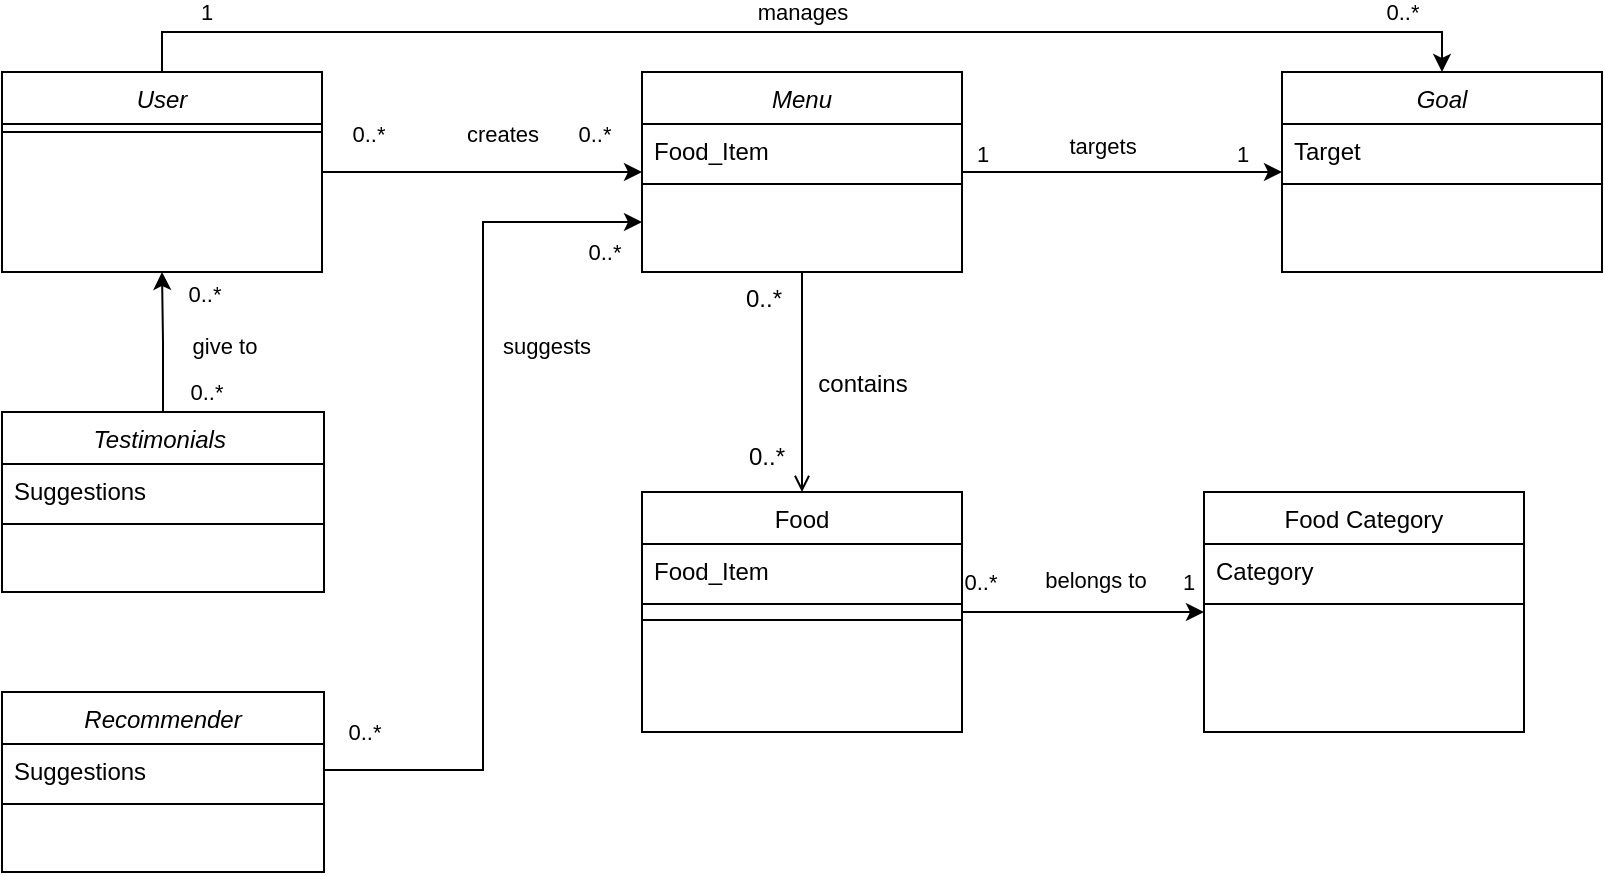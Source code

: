 <mxfile version="21.8.2" type="github">
  <diagram id="C5RBs43oDa-KdzZeNtuy" name="Page-1">
    <mxGraphModel dx="1050" dy="534" grid="1" gridSize="10" guides="1" tooltips="1" connect="1" arrows="1" fold="1" page="1" pageScale="1" pageWidth="827" pageHeight="1169" math="0" shadow="0">
      <root>
        <mxCell id="WIyWlLk6GJQsqaUBKTNV-0" />
        <mxCell id="WIyWlLk6GJQsqaUBKTNV-1" parent="WIyWlLk6GJQsqaUBKTNV-0" />
        <mxCell id="G0pXQuL5mHlQzmfMtuwv-30" style="edgeStyle=orthogonalEdgeStyle;rounded=0;orthogonalLoop=1;jettySize=auto;html=1;exitX=1;exitY=0.5;exitDx=0;exitDy=0;entryX=0;entryY=0.5;entryDx=0;entryDy=0;" parent="WIyWlLk6GJQsqaUBKTNV-1" source="zkfFHV4jXpPFQw0GAbJ--0" target="G0pXQuL5mHlQzmfMtuwv-25" edge="1">
          <mxGeometry relative="1" as="geometry" />
        </mxCell>
        <mxCell id="G0pXQuL5mHlQzmfMtuwv-31" value="targets" style="edgeLabel;html=1;align=center;verticalAlign=middle;resizable=0;points=[];" parent="G0pXQuL5mHlQzmfMtuwv-30" vertex="1" connectable="0">
          <mxGeometry x="-0.025" y="4" relative="1" as="geometry">
            <mxPoint x="-8" y="-9" as="offset" />
          </mxGeometry>
        </mxCell>
        <mxCell id="G0pXQuL5mHlQzmfMtuwv-33" value="1" style="edgeLabel;html=1;align=center;verticalAlign=middle;resizable=0;points=[];" parent="G0pXQuL5mHlQzmfMtuwv-30" vertex="1" connectable="0">
          <mxGeometry x="0.6" y="4" relative="1" as="geometry">
            <mxPoint x="12" y="-5" as="offset" />
          </mxGeometry>
        </mxCell>
        <mxCell id="G0pXQuL5mHlQzmfMtuwv-34" value="1" style="edgeLabel;html=1;align=center;verticalAlign=middle;resizable=0;points=[];" parent="G0pXQuL5mHlQzmfMtuwv-30" vertex="1" connectable="0">
          <mxGeometry x="-0.775" y="2" relative="1" as="geometry">
            <mxPoint x="-8" y="-7" as="offset" />
          </mxGeometry>
        </mxCell>
        <mxCell id="zkfFHV4jXpPFQw0GAbJ--0" value="Menu" style="swimlane;fontStyle=2;align=center;verticalAlign=top;childLayout=stackLayout;horizontal=1;startSize=26;horizontalStack=0;resizeParent=1;resizeLast=0;collapsible=1;marginBottom=0;rounded=0;shadow=0;strokeWidth=1;" parent="WIyWlLk6GJQsqaUBKTNV-1" vertex="1">
          <mxGeometry x="329" y="50" width="160" height="100" as="geometry">
            <mxRectangle x="230" y="140" width="160" height="26" as="alternateBounds" />
          </mxGeometry>
        </mxCell>
        <mxCell id="zkfFHV4jXpPFQw0GAbJ--1" value="Food_Item" style="text;align=left;verticalAlign=top;spacingLeft=4;spacingRight=4;overflow=hidden;rotatable=0;points=[[0,0.5],[1,0.5]];portConstraint=eastwest;" parent="zkfFHV4jXpPFQw0GAbJ--0" vertex="1">
          <mxGeometry y="26" width="160" height="26" as="geometry" />
        </mxCell>
        <mxCell id="zkfFHV4jXpPFQw0GAbJ--4" value="" style="line;html=1;strokeWidth=1;align=left;verticalAlign=middle;spacingTop=-1;spacingLeft=3;spacingRight=3;rotatable=0;labelPosition=right;points=[];portConstraint=eastwest;" parent="zkfFHV4jXpPFQw0GAbJ--0" vertex="1">
          <mxGeometry y="52" width="160" height="8" as="geometry" />
        </mxCell>
        <mxCell id="zkfFHV4jXpPFQw0GAbJ--17" value="Food" style="swimlane;fontStyle=0;align=center;verticalAlign=top;childLayout=stackLayout;horizontal=1;startSize=26;horizontalStack=0;resizeParent=1;resizeLast=0;collapsible=1;marginBottom=0;rounded=0;shadow=0;strokeWidth=1;" parent="WIyWlLk6GJQsqaUBKTNV-1" vertex="1">
          <mxGeometry x="329" y="260" width="160" height="120" as="geometry">
            <mxRectangle x="550" y="140" width="160" height="26" as="alternateBounds" />
          </mxGeometry>
        </mxCell>
        <mxCell id="zkfFHV4jXpPFQw0GAbJ--18" value="Food_Item" style="text;align=left;verticalAlign=top;spacingLeft=4;spacingRight=4;overflow=hidden;rotatable=0;points=[[0,0.5],[1,0.5]];portConstraint=eastwest;" parent="zkfFHV4jXpPFQw0GAbJ--17" vertex="1">
          <mxGeometry y="26" width="160" height="26" as="geometry" />
        </mxCell>
        <mxCell id="zkfFHV4jXpPFQw0GAbJ--23" value="" style="line;html=1;strokeWidth=1;align=left;verticalAlign=middle;spacingTop=-1;spacingLeft=3;spacingRight=3;rotatable=0;labelPosition=right;points=[];portConstraint=eastwest;" parent="zkfFHV4jXpPFQw0GAbJ--17" vertex="1">
          <mxGeometry y="52" width="160" height="8" as="geometry" />
        </mxCell>
        <mxCell id="G0pXQuL5mHlQzmfMtuwv-17" value="" style="line;html=1;strokeWidth=1;align=left;verticalAlign=middle;spacingTop=-1;spacingLeft=3;spacingRight=3;rotatable=0;labelPosition=right;points=[];portConstraint=eastwest;" parent="zkfFHV4jXpPFQw0GAbJ--17" vertex="1">
          <mxGeometry y="60" width="160" height="8" as="geometry" />
        </mxCell>
        <mxCell id="zkfFHV4jXpPFQw0GAbJ--26" value="" style="endArrow=open;shadow=0;strokeWidth=1;rounded=0;endFill=1;edgeStyle=elbowEdgeStyle;elbow=vertical;" parent="WIyWlLk6GJQsqaUBKTNV-1" source="zkfFHV4jXpPFQw0GAbJ--0" target="zkfFHV4jXpPFQw0GAbJ--17" edge="1">
          <mxGeometry x="0.5" y="41" relative="1" as="geometry">
            <mxPoint x="579" y="212" as="sourcePoint" />
            <mxPoint x="739" y="212" as="targetPoint" />
            <mxPoint x="-40" y="32" as="offset" />
          </mxGeometry>
        </mxCell>
        <mxCell id="zkfFHV4jXpPFQw0GAbJ--27" value="0..*" style="resizable=0;align=left;verticalAlign=bottom;labelBackgroundColor=none;fontSize=12;" parent="zkfFHV4jXpPFQw0GAbJ--26" connectable="0" vertex="1">
          <mxGeometry x="-1" relative="1" as="geometry">
            <mxPoint x="-30" y="22" as="offset" />
          </mxGeometry>
        </mxCell>
        <mxCell id="zkfFHV4jXpPFQw0GAbJ--28" value="0..*" style="resizable=0;align=right;verticalAlign=bottom;labelBackgroundColor=none;fontSize=12;" parent="zkfFHV4jXpPFQw0GAbJ--26" connectable="0" vertex="1">
          <mxGeometry x="1" relative="1" as="geometry">
            <mxPoint x="-7" y="-9" as="offset" />
          </mxGeometry>
        </mxCell>
        <mxCell id="zkfFHV4jXpPFQw0GAbJ--29" value="contains" style="text;html=1;resizable=0;points=[];;align=center;verticalAlign=middle;labelBackgroundColor=none;rounded=0;shadow=0;strokeWidth=1;fontSize=12;" parent="zkfFHV4jXpPFQw0GAbJ--26" vertex="1" connectable="0">
          <mxGeometry x="0.5" y="49" relative="1" as="geometry">
            <mxPoint x="-19" y="-27" as="offset" />
          </mxGeometry>
        </mxCell>
        <mxCell id="G0pXQuL5mHlQzmfMtuwv-0" value="Food Category" style="swimlane;fontStyle=0;align=center;verticalAlign=top;childLayout=stackLayout;horizontal=1;startSize=26;horizontalStack=0;resizeParent=1;resizeLast=0;collapsible=1;marginBottom=0;rounded=0;shadow=0;strokeWidth=1;" parent="WIyWlLk6GJQsqaUBKTNV-1" vertex="1">
          <mxGeometry x="610" y="260" width="160" height="120" as="geometry">
            <mxRectangle x="550" y="140" width="160" height="26" as="alternateBounds" />
          </mxGeometry>
        </mxCell>
        <mxCell id="G0pXQuL5mHlQzmfMtuwv-1" value="Category" style="text;align=left;verticalAlign=top;spacingLeft=4;spacingRight=4;overflow=hidden;rotatable=0;points=[[0,0.5],[1,0.5]];portConstraint=eastwest;" parent="G0pXQuL5mHlQzmfMtuwv-0" vertex="1">
          <mxGeometry y="26" width="160" height="26" as="geometry" />
        </mxCell>
        <mxCell id="G0pXQuL5mHlQzmfMtuwv-6" value="" style="line;html=1;strokeWidth=1;align=left;verticalAlign=middle;spacingTop=-1;spacingLeft=3;spacingRight=3;rotatable=0;labelPosition=right;points=[];portConstraint=eastwest;" parent="G0pXQuL5mHlQzmfMtuwv-0" vertex="1">
          <mxGeometry y="52" width="160" height="8" as="geometry" />
        </mxCell>
        <mxCell id="G0pXQuL5mHlQzmfMtuwv-9" style="edgeStyle=orthogonalEdgeStyle;rounded=0;orthogonalLoop=1;jettySize=auto;html=1;entryX=0;entryY=0.5;entryDx=0;entryDy=0;exitX=1;exitY=0.5;exitDx=0;exitDy=0;" parent="WIyWlLk6GJQsqaUBKTNV-1" source="zkfFHV4jXpPFQw0GAbJ--17" target="G0pXQuL5mHlQzmfMtuwv-0" edge="1">
          <mxGeometry relative="1" as="geometry">
            <mxPoint x="789" y="230" as="sourcePoint" />
            <mxPoint x="979" y="345" as="targetPoint" />
          </mxGeometry>
        </mxCell>
        <mxCell id="G0pXQuL5mHlQzmfMtuwv-10" value="belongs to&amp;nbsp;" style="edgeLabel;html=1;align=center;verticalAlign=middle;resizable=0;points=[];" parent="G0pXQuL5mHlQzmfMtuwv-9" vertex="1" connectable="0">
          <mxGeometry x="0.104" y="-4" relative="1" as="geometry">
            <mxPoint x="1" y="-20" as="offset" />
          </mxGeometry>
        </mxCell>
        <mxCell id="G0pXQuL5mHlQzmfMtuwv-13" value="1" style="edgeLabel;html=1;align=center;verticalAlign=middle;resizable=0;points=[];" parent="G0pXQuL5mHlQzmfMtuwv-9" vertex="1" connectable="0">
          <mxGeometry x="0.709" y="-3" relative="1" as="geometry">
            <mxPoint x="9" y="-18" as="offset" />
          </mxGeometry>
        </mxCell>
        <mxCell id="G0pXQuL5mHlQzmfMtuwv-14" value="0..*" style="edgeLabel;html=1;align=center;verticalAlign=middle;resizable=0;points=[];" parent="G0pXQuL5mHlQzmfMtuwv-9" vertex="1" connectable="0">
          <mxGeometry x="-0.678" y="3" relative="1" as="geometry">
            <mxPoint x="-11" y="-12" as="offset" />
          </mxGeometry>
        </mxCell>
        <mxCell id="G0pXQuL5mHlQzmfMtuwv-21" style="edgeStyle=orthogonalEdgeStyle;rounded=0;orthogonalLoop=1;jettySize=auto;html=1;entryX=0;entryY=0.5;entryDx=0;entryDy=0;exitX=1;exitY=0.5;exitDx=0;exitDy=0;" parent="WIyWlLk6GJQsqaUBKTNV-1" source="G0pXQuL5mHlQzmfMtuwv-18" target="zkfFHV4jXpPFQw0GAbJ--0" edge="1">
          <mxGeometry relative="1" as="geometry">
            <mxPoint x="189" y="90" as="sourcePoint" />
          </mxGeometry>
        </mxCell>
        <mxCell id="G0pXQuL5mHlQzmfMtuwv-22" value="creates" style="edgeLabel;html=1;align=center;verticalAlign=middle;resizable=0;points=[];" parent="G0pXQuL5mHlQzmfMtuwv-21" vertex="1" connectable="0">
          <mxGeometry x="0.039" y="-2" relative="1" as="geometry">
            <mxPoint x="7" y="-21" as="offset" />
          </mxGeometry>
        </mxCell>
        <mxCell id="G0pXQuL5mHlQzmfMtuwv-23" value="0..*" style="edgeLabel;html=1;align=center;verticalAlign=middle;resizable=0;points=[];" parent="G0pXQuL5mHlQzmfMtuwv-21" vertex="1" connectable="0">
          <mxGeometry x="0.627" y="-2" relative="1" as="geometry">
            <mxPoint x="6" y="-21" as="offset" />
          </mxGeometry>
        </mxCell>
        <mxCell id="G0pXQuL5mHlQzmfMtuwv-24" value="0..*" style="edgeLabel;html=1;align=center;verticalAlign=middle;resizable=0;points=[];" parent="G0pXQuL5mHlQzmfMtuwv-21" vertex="1" connectable="0">
          <mxGeometry x="-0.686" y="2" relative="1" as="geometry">
            <mxPoint x="-2" y="-17" as="offset" />
          </mxGeometry>
        </mxCell>
        <mxCell id="G0pXQuL5mHlQzmfMtuwv-35" style="edgeStyle=orthogonalEdgeStyle;rounded=0;orthogonalLoop=1;jettySize=auto;html=1;exitX=0.5;exitY=0;exitDx=0;exitDy=0;entryX=0.5;entryY=0;entryDx=0;entryDy=0;" parent="WIyWlLk6GJQsqaUBKTNV-1" source="G0pXQuL5mHlQzmfMtuwv-18" target="G0pXQuL5mHlQzmfMtuwv-25" edge="1">
          <mxGeometry relative="1" as="geometry" />
        </mxCell>
        <mxCell id="G0pXQuL5mHlQzmfMtuwv-36" value="manages" style="edgeLabel;html=1;align=center;verticalAlign=middle;resizable=0;points=[];" parent="G0pXQuL5mHlQzmfMtuwv-35" vertex="1" connectable="0">
          <mxGeometry x="0.015" y="-2" relative="1" as="geometry">
            <mxPoint x="-5" y="-12" as="offset" />
          </mxGeometry>
        </mxCell>
        <mxCell id="G0pXQuL5mHlQzmfMtuwv-37" value="1" style="edgeLabel;html=1;align=center;verticalAlign=middle;resizable=0;points=[];" parent="G0pXQuL5mHlQzmfMtuwv-35" vertex="1" connectable="0">
          <mxGeometry x="-0.876" y="1" relative="1" as="geometry">
            <mxPoint y="-9" as="offset" />
          </mxGeometry>
        </mxCell>
        <mxCell id="G0pXQuL5mHlQzmfMtuwv-38" value="0..*" style="edgeLabel;html=1;align=center;verticalAlign=middle;resizable=0;points=[];" parent="G0pXQuL5mHlQzmfMtuwv-35" vertex="1" connectable="0">
          <mxGeometry x="0.882" y="-3" relative="1" as="geometry">
            <mxPoint y="-13" as="offset" />
          </mxGeometry>
        </mxCell>
        <mxCell id="G0pXQuL5mHlQzmfMtuwv-18" value="User" style="swimlane;fontStyle=2;align=center;verticalAlign=top;childLayout=stackLayout;horizontal=1;startSize=26;horizontalStack=0;resizeParent=1;resizeLast=0;collapsible=1;marginBottom=0;rounded=0;shadow=0;strokeWidth=1;" parent="WIyWlLk6GJQsqaUBKTNV-1" vertex="1">
          <mxGeometry x="9" y="50" width="160" height="100" as="geometry">
            <mxRectangle x="230" y="140" width="160" height="26" as="alternateBounds" />
          </mxGeometry>
        </mxCell>
        <mxCell id="G0pXQuL5mHlQzmfMtuwv-20" value="" style="line;html=1;strokeWidth=1;align=left;verticalAlign=middle;spacingTop=-1;spacingLeft=3;spacingRight=3;rotatable=0;labelPosition=right;points=[];portConstraint=eastwest;" parent="G0pXQuL5mHlQzmfMtuwv-18" vertex="1">
          <mxGeometry y="26" width="160" height="8" as="geometry" />
        </mxCell>
        <mxCell id="G0pXQuL5mHlQzmfMtuwv-25" value="Goal" style="swimlane;fontStyle=2;align=center;verticalAlign=top;childLayout=stackLayout;horizontal=1;startSize=26;horizontalStack=0;resizeParent=1;resizeLast=0;collapsible=1;marginBottom=0;rounded=0;shadow=0;strokeWidth=1;" parent="WIyWlLk6GJQsqaUBKTNV-1" vertex="1">
          <mxGeometry x="649" y="50" width="160" height="100" as="geometry">
            <mxRectangle x="230" y="140" width="160" height="26" as="alternateBounds" />
          </mxGeometry>
        </mxCell>
        <mxCell id="G0pXQuL5mHlQzmfMtuwv-26" value="Target" style="text;align=left;verticalAlign=top;spacingLeft=4;spacingRight=4;overflow=hidden;rotatable=0;points=[[0,0.5],[1,0.5]];portConstraint=eastwest;" parent="G0pXQuL5mHlQzmfMtuwv-25" vertex="1">
          <mxGeometry y="26" width="160" height="26" as="geometry" />
        </mxCell>
        <mxCell id="G0pXQuL5mHlQzmfMtuwv-27" value="" style="line;html=1;strokeWidth=1;align=left;verticalAlign=middle;spacingTop=-1;spacingLeft=3;spacingRight=3;rotatable=0;labelPosition=right;points=[];portConstraint=eastwest;" parent="G0pXQuL5mHlQzmfMtuwv-25" vertex="1">
          <mxGeometry y="52" width="160" height="8" as="geometry" />
        </mxCell>
        <mxCell id="-vAOdNsY3x_ydVdqQRmX-0" value="Recommender" style="swimlane;fontStyle=2;align=center;verticalAlign=top;childLayout=stackLayout;horizontal=1;startSize=26;horizontalStack=0;resizeParent=1;resizeLast=0;collapsible=1;marginBottom=0;rounded=0;shadow=0;strokeWidth=1;" parent="WIyWlLk6GJQsqaUBKTNV-1" vertex="1">
          <mxGeometry x="9" y="360" width="161" height="90" as="geometry">
            <mxRectangle x="230" y="140" width="160" height="26" as="alternateBounds" />
          </mxGeometry>
        </mxCell>
        <mxCell id="-vAOdNsY3x_ydVdqQRmX-1" value="Suggestions" style="text;align=left;verticalAlign=top;spacingLeft=4;spacingRight=4;overflow=hidden;rotatable=0;points=[[0,0.5],[1,0.5]];portConstraint=eastwest;" parent="-vAOdNsY3x_ydVdqQRmX-0" vertex="1">
          <mxGeometry y="26" width="161" height="26" as="geometry" />
        </mxCell>
        <mxCell id="-vAOdNsY3x_ydVdqQRmX-2" value="" style="line;html=1;strokeWidth=1;align=left;verticalAlign=middle;spacingTop=-1;spacingLeft=3;spacingRight=3;rotatable=0;labelPosition=right;points=[];portConstraint=eastwest;" parent="-vAOdNsY3x_ydVdqQRmX-0" vertex="1">
          <mxGeometry y="52" width="161" height="8" as="geometry" />
        </mxCell>
        <mxCell id="-vAOdNsY3x_ydVdqQRmX-3" style="edgeStyle=orthogonalEdgeStyle;rounded=0;orthogonalLoop=1;jettySize=auto;html=1;exitX=1;exitY=0.5;exitDx=0;exitDy=0;entryX=0;entryY=0.75;entryDx=0;entryDy=0;" parent="WIyWlLk6GJQsqaUBKTNV-1" source="-vAOdNsY3x_ydVdqQRmX-1" target="zkfFHV4jXpPFQw0GAbJ--0" edge="1">
          <mxGeometry relative="1" as="geometry" />
        </mxCell>
        <mxCell id="-vAOdNsY3x_ydVdqQRmX-4" value="suggests" style="edgeLabel;html=1;align=center;verticalAlign=middle;resizable=0;points=[];" parent="-vAOdNsY3x_ydVdqQRmX-3" vertex="1" connectable="0">
          <mxGeometry x="0.348" relative="1" as="geometry">
            <mxPoint x="31" as="offset" />
          </mxGeometry>
        </mxCell>
        <mxCell id="vfe7WJh2Yxs5p6bcrt7m-7" value="0..*" style="edgeLabel;html=1;align=center;verticalAlign=middle;resizable=0;points=[];" vertex="1" connectable="0" parent="-vAOdNsY3x_ydVdqQRmX-3">
          <mxGeometry x="-0.798" y="3" relative="1" as="geometry">
            <mxPoint x="-24" y="-16" as="offset" />
          </mxGeometry>
        </mxCell>
        <mxCell id="vfe7WJh2Yxs5p6bcrt7m-8" value="0..*" style="edgeLabel;html=1;align=center;verticalAlign=middle;resizable=0;points=[];" vertex="1" connectable="0" parent="-vAOdNsY3x_ydVdqQRmX-3">
          <mxGeometry x="0.768" relative="1" as="geometry">
            <mxPoint x="31" y="15" as="offset" />
          </mxGeometry>
        </mxCell>
        <mxCell id="vfe7WJh2Yxs5p6bcrt7m-3" style="edgeStyle=orthogonalEdgeStyle;rounded=0;orthogonalLoop=1;jettySize=auto;html=1;exitX=0.5;exitY=0;exitDx=0;exitDy=0;entryX=0.5;entryY=1;entryDx=0;entryDy=0;" edge="1" parent="WIyWlLk6GJQsqaUBKTNV-1" source="vfe7WJh2Yxs5p6bcrt7m-0" target="G0pXQuL5mHlQzmfMtuwv-18">
          <mxGeometry relative="1" as="geometry" />
        </mxCell>
        <mxCell id="vfe7WJh2Yxs5p6bcrt7m-4" value="give to" style="edgeLabel;html=1;align=center;verticalAlign=middle;resizable=0;points=[];" vertex="1" connectable="0" parent="vfe7WJh2Yxs5p6bcrt7m-3">
          <mxGeometry x="0.007" y="2" relative="1" as="geometry">
            <mxPoint x="33" y="2" as="offset" />
          </mxGeometry>
        </mxCell>
        <mxCell id="vfe7WJh2Yxs5p6bcrt7m-5" value="0..*" style="edgeLabel;html=1;align=center;verticalAlign=middle;resizable=0;points=[];" vertex="1" connectable="0" parent="vfe7WJh2Yxs5p6bcrt7m-3">
          <mxGeometry x="-0.716" y="-2" relative="1" as="geometry">
            <mxPoint x="19" as="offset" />
          </mxGeometry>
        </mxCell>
        <mxCell id="vfe7WJh2Yxs5p6bcrt7m-6" value="0..*" style="edgeLabel;html=1;align=center;verticalAlign=middle;resizable=0;points=[];" vertex="1" connectable="0" parent="vfe7WJh2Yxs5p6bcrt7m-3">
          <mxGeometry x="0.461" y="-2" relative="1" as="geometry">
            <mxPoint x="19" y="-8" as="offset" />
          </mxGeometry>
        </mxCell>
        <mxCell id="vfe7WJh2Yxs5p6bcrt7m-0" value="Testimonials " style="swimlane;fontStyle=2;align=center;verticalAlign=top;childLayout=stackLayout;horizontal=1;startSize=26;horizontalStack=0;resizeParent=1;resizeLast=0;collapsible=1;marginBottom=0;rounded=0;shadow=0;strokeWidth=1;" vertex="1" parent="WIyWlLk6GJQsqaUBKTNV-1">
          <mxGeometry x="9" y="220" width="161" height="90" as="geometry">
            <mxRectangle x="230" y="140" width="160" height="26" as="alternateBounds" />
          </mxGeometry>
        </mxCell>
        <mxCell id="vfe7WJh2Yxs5p6bcrt7m-1" value="Suggestions" style="text;align=left;verticalAlign=top;spacingLeft=4;spacingRight=4;overflow=hidden;rotatable=0;points=[[0,0.5],[1,0.5]];portConstraint=eastwest;" vertex="1" parent="vfe7WJh2Yxs5p6bcrt7m-0">
          <mxGeometry y="26" width="161" height="26" as="geometry" />
        </mxCell>
        <mxCell id="vfe7WJh2Yxs5p6bcrt7m-2" value="" style="line;html=1;strokeWidth=1;align=left;verticalAlign=middle;spacingTop=-1;spacingLeft=3;spacingRight=3;rotatable=0;labelPosition=right;points=[];portConstraint=eastwest;" vertex="1" parent="vfe7WJh2Yxs5p6bcrt7m-0">
          <mxGeometry y="52" width="161" height="8" as="geometry" />
        </mxCell>
      </root>
    </mxGraphModel>
  </diagram>
</mxfile>
